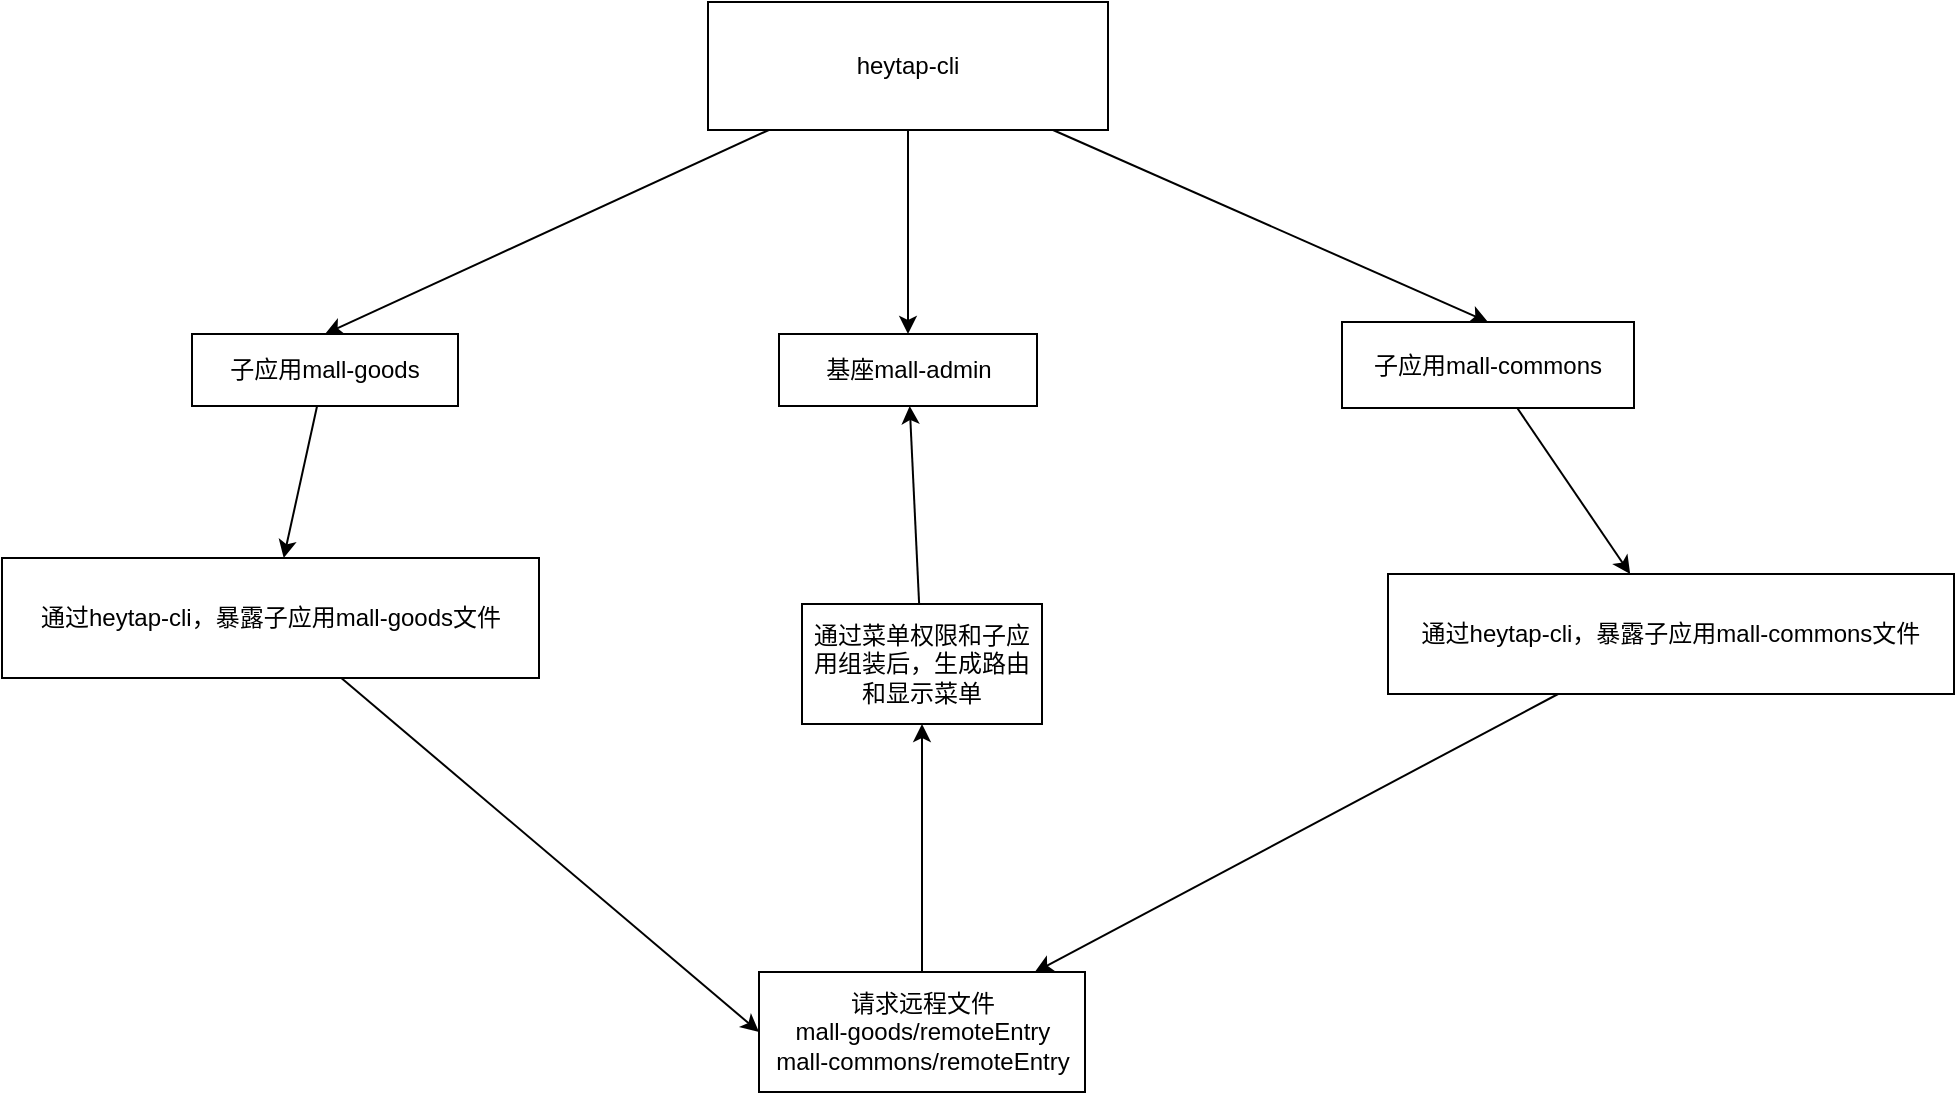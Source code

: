 <mxfile version="21.2.2" type="github">
  <diagram name="Page-1" id="2ca16b54-16f6-2749-3443-fa8db7711227">
    <mxGraphModel dx="1434" dy="764" grid="0" gridSize="10" guides="1" tooltips="1" connect="1" arrows="1" fold="1" page="0" pageScale="1" pageWidth="1100" pageHeight="850" background="none" math="0" shadow="0">
      <root>
        <mxCell id="0" />
        <mxCell id="1" parent="0" />
        <mxCell id="bgwNf0LU1zgc09vJRJOy-1" value="基座mall-admin" style="rounded=0;whiteSpace=wrap;html=1;shadow=0;glass=0;" vertex="1" parent="1">
          <mxGeometry x="557.5" y="456" width="129" height="36" as="geometry" />
        </mxCell>
        <mxCell id="bgwNf0LU1zgc09vJRJOy-15" value="" style="edgeStyle=none;rounded=0;orthogonalLoop=1;jettySize=auto;html=1;fontFamily=Helvetica;fontSize=12;fontColor=default;" edge="1" parent="1" source="bgwNf0LU1zgc09vJRJOy-4" target="bgwNf0LU1zgc09vJRJOy-1">
          <mxGeometry relative="1" as="geometry">
            <Array as="points">
              <mxPoint x="622" y="374" />
            </Array>
          </mxGeometry>
        </mxCell>
        <mxCell id="bgwNf0LU1zgc09vJRJOy-18" style="edgeStyle=none;rounded=0;orthogonalLoop=1;jettySize=auto;html=1;entryX=0.5;entryY=0;entryDx=0;entryDy=0;fontFamily=Helvetica;fontSize=12;fontColor=default;" edge="1" parent="1" source="bgwNf0LU1zgc09vJRJOy-4" target="bgwNf0LU1zgc09vJRJOy-16">
          <mxGeometry relative="1" as="geometry" />
        </mxCell>
        <mxCell id="bgwNf0LU1zgc09vJRJOy-29" style="edgeStyle=none;rounded=0;orthogonalLoop=1;jettySize=auto;html=1;entryX=0.5;entryY=0;entryDx=0;entryDy=0;fontFamily=Helvetica;fontSize=12;fontColor=default;" edge="1" parent="1" source="bgwNf0LU1zgc09vJRJOy-4" target="bgwNf0LU1zgc09vJRJOy-17">
          <mxGeometry relative="1" as="geometry" />
        </mxCell>
        <mxCell id="bgwNf0LU1zgc09vJRJOy-4" value="heytap-cli" style="rounded=0;whiteSpace=wrap;html=1;" vertex="1" parent="1">
          <mxGeometry x="522" y="290" width="200" height="64" as="geometry" />
        </mxCell>
        <mxCell id="bgwNf0LU1zgc09vJRJOy-21" value="" style="edgeStyle=none;rounded=0;orthogonalLoop=1;jettySize=auto;html=1;fontFamily=Helvetica;fontSize=12;fontColor=default;" edge="1" parent="1" source="bgwNf0LU1zgc09vJRJOy-16" target="bgwNf0LU1zgc09vJRJOy-20">
          <mxGeometry relative="1" as="geometry" />
        </mxCell>
        <mxCell id="bgwNf0LU1zgc09vJRJOy-16" value="子应用mall-goods" style="rounded=0;whiteSpace=wrap;html=1;strokeColor=default;fontFamily=Helvetica;fontSize=12;fontColor=default;fillColor=default;" vertex="1" parent="1">
          <mxGeometry x="264" y="456" width="133" height="36" as="geometry" />
        </mxCell>
        <mxCell id="bgwNf0LU1zgc09vJRJOy-27" value="" style="edgeStyle=none;rounded=0;orthogonalLoop=1;jettySize=auto;html=1;fontFamily=Helvetica;fontSize=12;fontColor=default;" edge="1" parent="1" source="bgwNf0LU1zgc09vJRJOy-17" target="bgwNf0LU1zgc09vJRJOy-26">
          <mxGeometry relative="1" as="geometry" />
        </mxCell>
        <mxCell id="bgwNf0LU1zgc09vJRJOy-17" value="子应用mall-commons" style="rounded=0;whiteSpace=wrap;html=1;strokeColor=default;fontFamily=Helvetica;fontSize=12;fontColor=default;fillColor=default;" vertex="1" parent="1">
          <mxGeometry x="839" y="450" width="146" height="43" as="geometry" />
        </mxCell>
        <mxCell id="bgwNf0LU1zgc09vJRJOy-30" style="edgeStyle=none;rounded=0;orthogonalLoop=1;jettySize=auto;html=1;entryX=0;entryY=0.5;entryDx=0;entryDy=0;fontFamily=Helvetica;fontSize=12;fontColor=default;" edge="1" parent="1" source="bgwNf0LU1zgc09vJRJOy-20" target="bgwNf0LU1zgc09vJRJOy-28">
          <mxGeometry relative="1" as="geometry" />
        </mxCell>
        <mxCell id="bgwNf0LU1zgc09vJRJOy-20" value="通过heytap-cli，暴露子应用mall-goods文件" style="whiteSpace=wrap;html=1;rounded=0;" vertex="1" parent="1">
          <mxGeometry x="169" y="568" width="268.5" height="60" as="geometry" />
        </mxCell>
        <mxCell id="bgwNf0LU1zgc09vJRJOy-31" style="edgeStyle=none;rounded=0;orthogonalLoop=1;jettySize=auto;html=1;fontFamily=Helvetica;fontSize=12;fontColor=default;" edge="1" parent="1" source="bgwNf0LU1zgc09vJRJOy-26" target="bgwNf0LU1zgc09vJRJOy-28">
          <mxGeometry relative="1" as="geometry" />
        </mxCell>
        <mxCell id="bgwNf0LU1zgc09vJRJOy-26" value="&lt;span style=&quot;color: rgb(0, 0, 0); font-family: Helvetica; font-size: 12px; font-style: normal; font-variant-ligatures: normal; font-variant-caps: normal; font-weight: 400; letter-spacing: normal; orphans: 2; text-align: center; text-indent: 0px; text-transform: none; widows: 2; word-spacing: 0px; -webkit-text-stroke-width: 0px; background-color: rgb(255, 255, 255); text-decoration-thickness: initial; text-decoration-style: initial; text-decoration-color: initial; float: none; display: inline !important;&quot;&gt;通过heytap-cli，暴露子应用mall-commons&lt;/span&gt;&lt;span style=&quot;color: rgb(0, 0, 0); font-family: Helvetica; font-size: 12px; font-style: normal; font-variant-ligatures: normal; font-variant-caps: normal; font-weight: 400; letter-spacing: normal; orphans: 2; text-align: center; text-indent: 0px; text-transform: none; widows: 2; word-spacing: 0px; -webkit-text-stroke-width: 0px; background-color: rgb(255, 255, 255); text-decoration-thickness: initial; text-decoration-style: initial; text-decoration-color: initial; float: none; display: inline !important;&quot;&gt;文件&lt;/span&gt;" style="whiteSpace=wrap;html=1;rounded=0;" vertex="1" parent="1">
          <mxGeometry x="862" y="576" width="283" height="60" as="geometry" />
        </mxCell>
        <mxCell id="bgwNf0LU1zgc09vJRJOy-33" style="edgeStyle=none;rounded=0;orthogonalLoop=1;jettySize=auto;html=1;entryX=0.5;entryY=1;entryDx=0;entryDy=0;fontFamily=Helvetica;fontSize=12;fontColor=default;" edge="1" parent="1" source="bgwNf0LU1zgc09vJRJOy-28" target="bgwNf0LU1zgc09vJRJOy-32">
          <mxGeometry relative="1" as="geometry" />
        </mxCell>
        <mxCell id="bgwNf0LU1zgc09vJRJOy-28" value="请求远程文件&lt;br&gt;mall-goods/remoteEntry&lt;br&gt;mall-commons/remoteEntry" style="rounded=0;whiteSpace=wrap;html=1;strokeColor=default;fontFamily=Helvetica;fontSize=12;fontColor=default;fillColor=default;" vertex="1" parent="1">
          <mxGeometry x="547.5" y="775" width="163" height="60" as="geometry" />
        </mxCell>
        <mxCell id="bgwNf0LU1zgc09vJRJOy-34" value="" style="edgeStyle=none;rounded=0;orthogonalLoop=1;jettySize=auto;html=1;fontFamily=Helvetica;fontSize=12;fontColor=default;" edge="1" parent="1" source="bgwNf0LU1zgc09vJRJOy-32" target="bgwNf0LU1zgc09vJRJOy-1">
          <mxGeometry relative="1" as="geometry" />
        </mxCell>
        <mxCell id="bgwNf0LU1zgc09vJRJOy-32" value="通过菜单权限和子应用组装后，生成路由和显示菜单" style="rounded=0;whiteSpace=wrap;html=1;strokeColor=default;fontFamily=Helvetica;fontSize=12;fontColor=default;fillColor=default;" vertex="1" parent="1">
          <mxGeometry x="569" y="591" width="120" height="60" as="geometry" />
        </mxCell>
      </root>
    </mxGraphModel>
  </diagram>
</mxfile>
